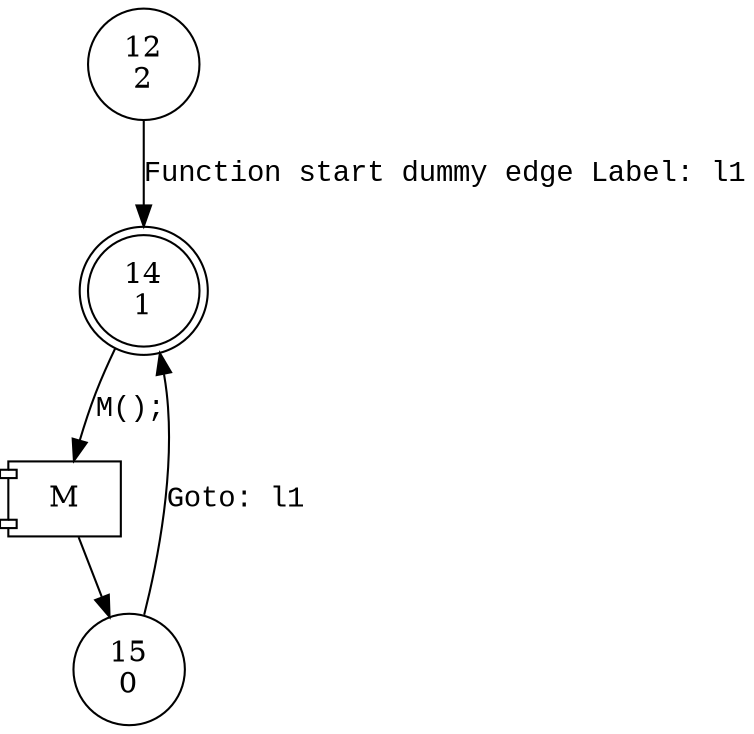 digraph gen_init_cpio {
12 [shape="circle" label="12\n2"]
14 [shape="doublecircle" label="14\n1"]
15 [shape="circle" label="15\n0"]
12 -> 14 [label="Function start dummy edge Label: l1" fontname="Courier New"]
100001 [shape="component" label="M"]
14 -> 100001 [label="M();" fontname="Courier New"]
100001 -> 15 [label="" fontname="Courier New"]
15 -> 14 [label="Goto: l1" fontname="Courier New"]
}